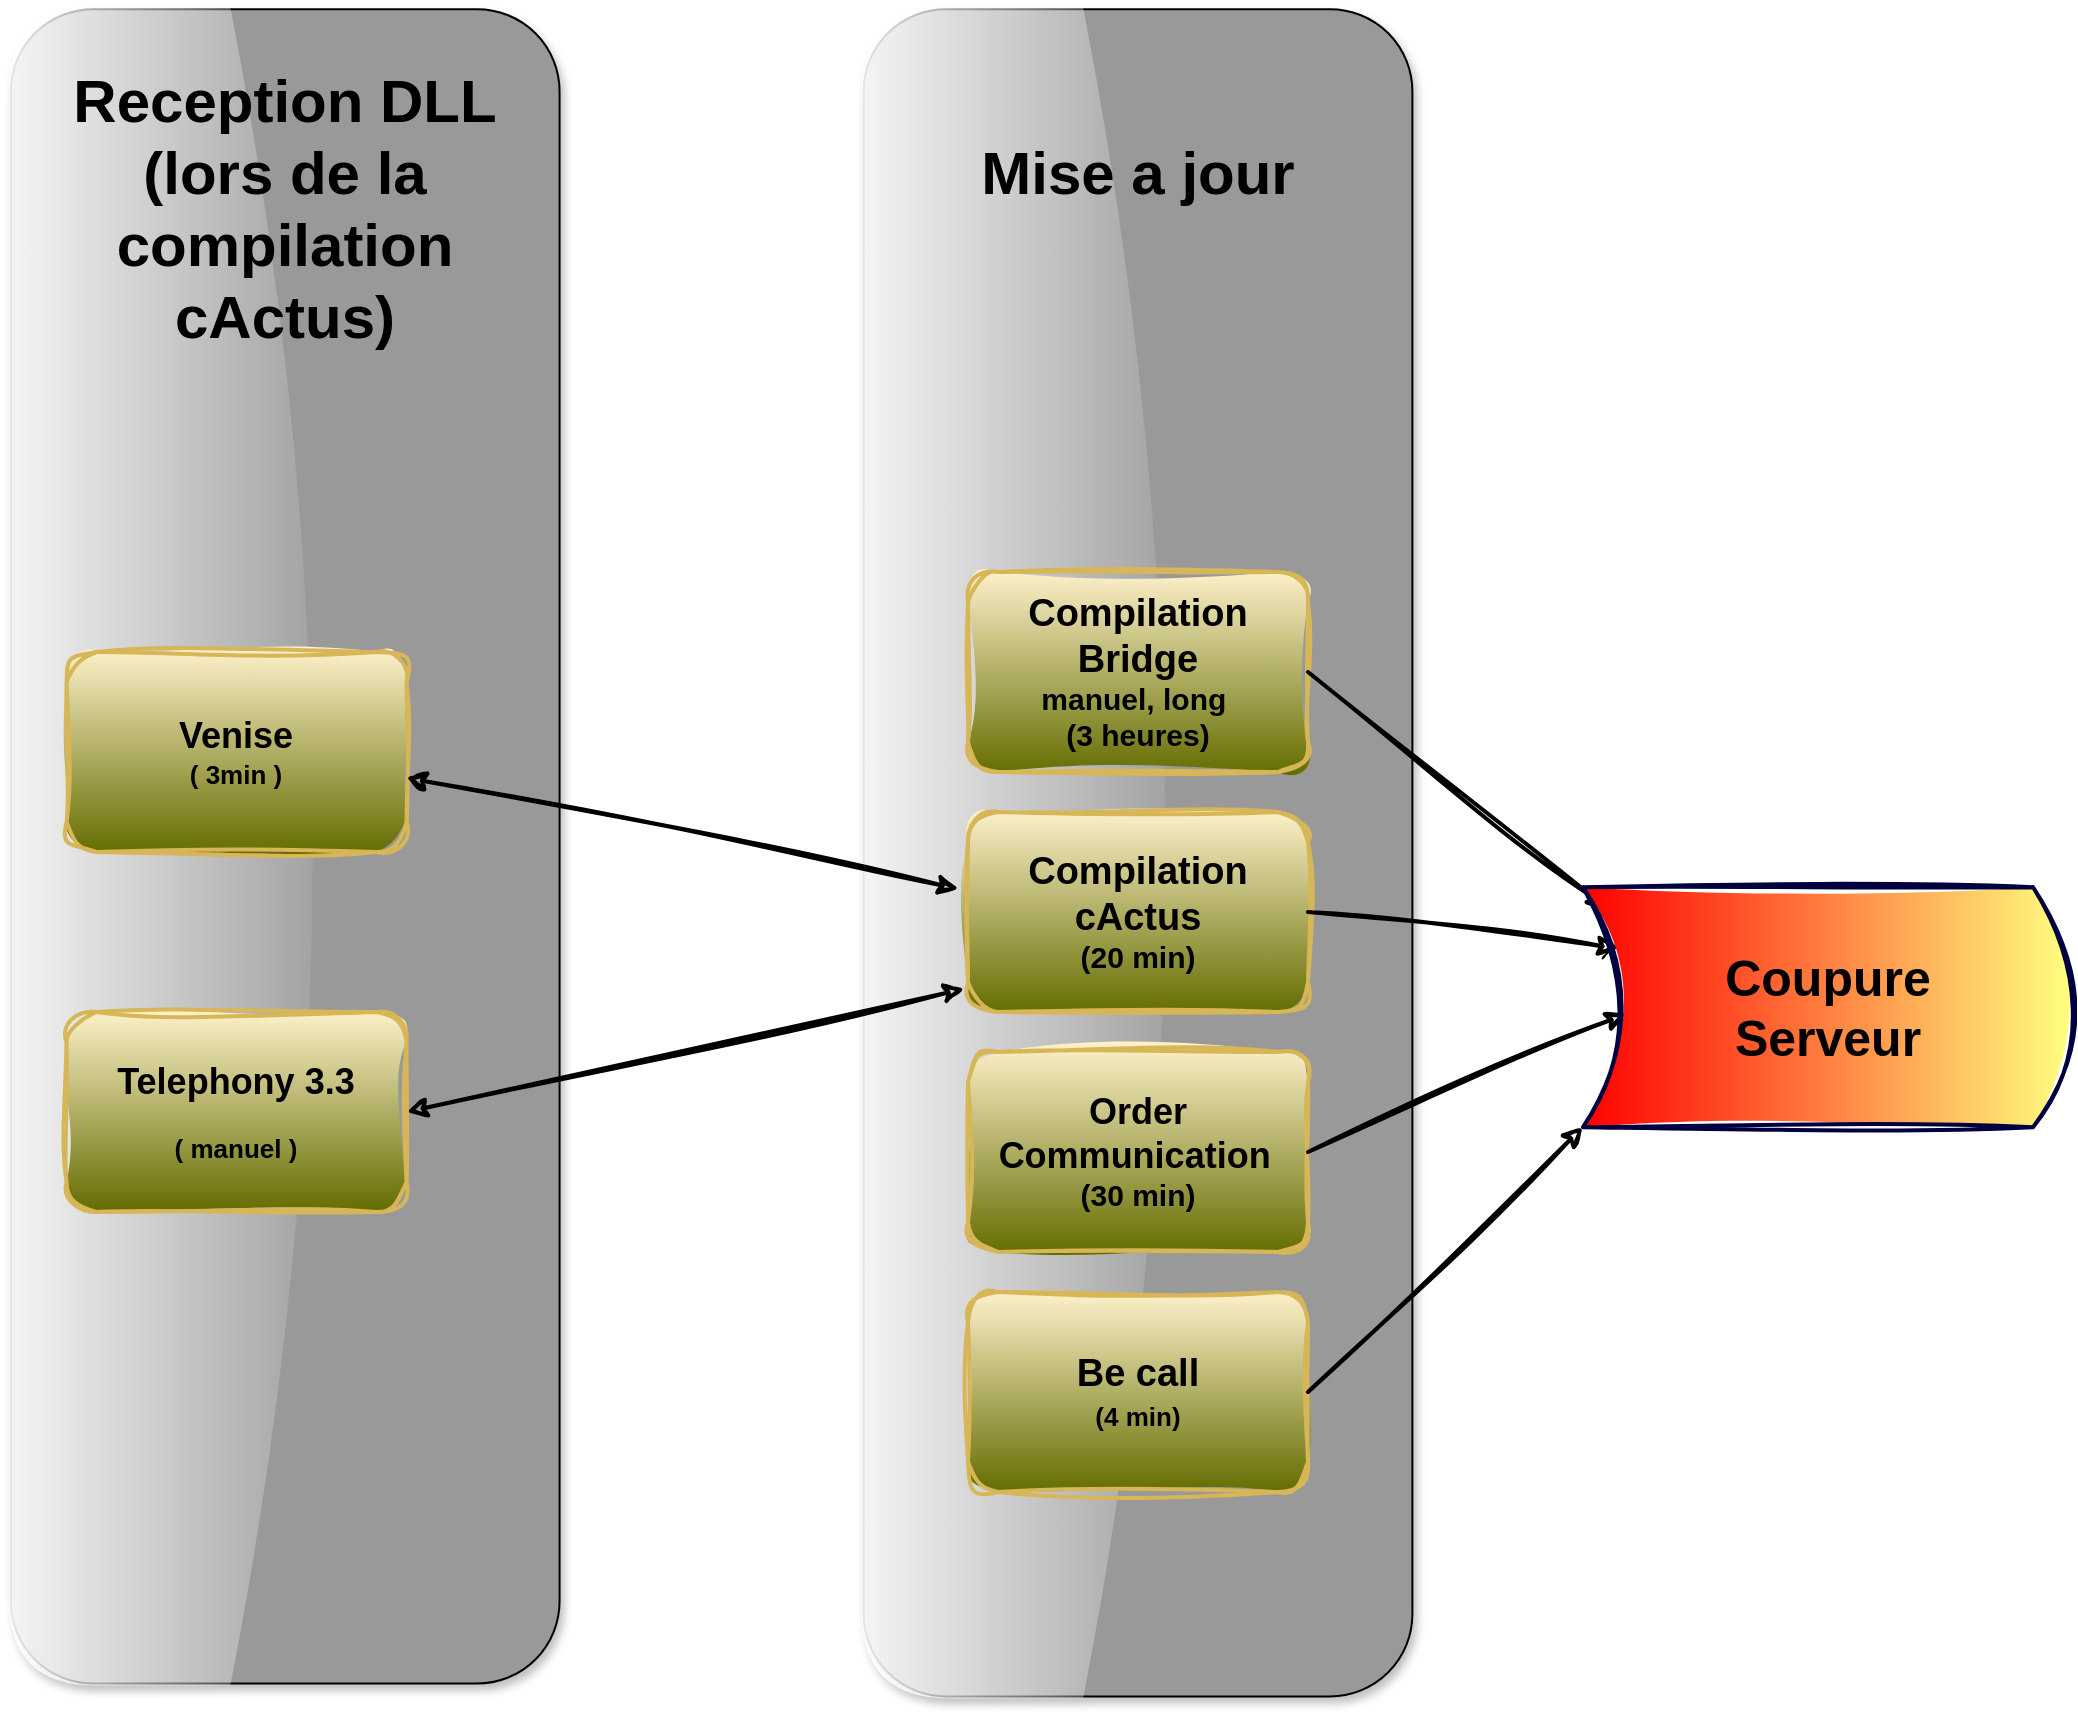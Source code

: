 <mxfile version="21.7.2" type="github">
  <diagram name="Page-1" id="7k1aj2y8sR3ZM2Jb246o">
    <mxGraphModel dx="2876" dy="973" grid="1" gridSize="10" guides="1" tooltips="1" connect="1" arrows="1" fold="1" page="1" pageScale="1" pageWidth="827" pageHeight="1169" background="#ffffff" math="0" shadow="0">
      <root>
        <mxCell id="0" />
        <mxCell id="1" parent="0" />
        <mxCell id="R8f2JgNvHEQ_gIDhfDC0-8" value="" style="rounded=1;whiteSpace=wrap;html=1;rotation=-90;fillColor=#999999;shadow=1;glass=1;" vertex="1" parent="1">
          <mxGeometry x="-940" y="400" width="837.18" height="274.38" as="geometry" />
        </mxCell>
        <mxCell id="R8f2JgNvHEQ_gIDhfDC0-7" value="" style="rounded=1;whiteSpace=wrap;html=1;rotation=-90;fillColor=#999999;shadow=1;glass=1;" vertex="1" parent="1">
          <mxGeometry x="-516.79" y="403.21" width="843.59" height="274.38" as="geometry" />
        </mxCell>
        <mxCell id="wenwSTG3TXSl4FGpa-59-1" value="&lt;div&gt;&lt;font style=&quot;font-size: 19px;&quot;&gt;&lt;b&gt;Compilation Bridge&lt;/b&gt;&lt;/font&gt;&lt;b&gt;&lt;font style=&quot;font-size: 15px;&quot;&gt;&lt;br&gt;&lt;/font&gt;&lt;/b&gt;&lt;/div&gt;&lt;div&gt;&lt;b&gt;&lt;font style=&quot;font-size: 15px;&quot;&gt;manuel, long&amp;nbsp;&lt;/font&gt;&lt;/b&gt;&lt;/div&gt;&lt;div&gt;&lt;b&gt;&lt;font style=&quot;font-size: 15px;&quot;&gt;(3 heures)&lt;/font&gt;&lt;/b&gt;&lt;/div&gt;" style="rounded=1;whiteSpace=wrap;html=1;fillColor=#fff2cc;strokeColor=#d6b656;gradientColor=#646c00;sketch=1;curveFitting=1;jiggle=2;shadow=0;strokeWidth=2;" parent="1" vertex="1">
          <mxGeometry x="-180" y="400" width="170" height="100" as="geometry" />
        </mxCell>
        <mxCell id="wenwSTG3TXSl4FGpa-59-3" value="&lt;div&gt;&lt;b&gt;&lt;font style=&quot;font-size: 19px;&quot;&gt;Compilation cActus&lt;/font&gt;&lt;/b&gt;&lt;/div&gt;&lt;div&gt;&lt;b&gt;&lt;font style=&quot;font-size: 15px;&quot;&gt;(20 min)&lt;/font&gt;&lt;/b&gt;&lt;/div&gt;" style="rounded=1;whiteSpace=wrap;html=1;fillColor=#fff2cc;strokeColor=#d6b656;gradientColor=#646c00;sketch=1;curveFitting=1;jiggle=2;shadow=0;strokeWidth=2;" parent="1" vertex="1">
          <mxGeometry x="-180" y="520" width="170" height="100" as="geometry" />
        </mxCell>
        <mxCell id="wenwSTG3TXSl4FGpa-59-4" value="" style="endArrow=classic;html=1;rounded=0;exitX=1;exitY=0.5;exitDx=0;exitDy=0;entryX=0.95;entryY=0.911;entryDx=0;entryDy=0;entryPerimeter=0;sketch=1;curveFitting=1;jiggle=2;shadow=0;strokeWidth=2;" parent="1" source="wenwSTG3TXSl4FGpa-59-1" target="wenwSTG3TXSl4FGpa-59-17" edge="1">
          <mxGeometry width="50" height="50" relative="1" as="geometry">
            <mxPoint x="200" y="670" as="sourcePoint" />
            <mxPoint x="137.98" y="574.98" as="targetPoint" />
          </mxGeometry>
        </mxCell>
        <mxCell id="wenwSTG3TXSl4FGpa-59-5" value="" style="endArrow=classic;html=1;rounded=0;exitX=1;exitY=0.5;exitDx=0;exitDy=0;entryX=0.927;entryY=0.746;entryDx=0;entryDy=0;sketch=1;curveFitting=1;jiggle=2;shadow=0;strokeWidth=2;entryPerimeter=0;" parent="1" source="wenwSTG3TXSl4FGpa-59-3" target="wenwSTG3TXSl4FGpa-59-17" edge="1">
          <mxGeometry width="50" height="50" relative="1" as="geometry">
            <mxPoint x="80" y="540" as="sourcePoint" />
            <mxPoint x="139.0" y="595.0" as="targetPoint" />
          </mxGeometry>
        </mxCell>
        <mxCell id="wenwSTG3TXSl4FGpa-59-7" value="&lt;div&gt;&lt;font size=&quot;1&quot;&gt;&lt;b style=&quot;font-size: 18px;&quot;&gt;Order Communication&lt;/b&gt;&lt;/font&gt;&amp;nbsp;&lt;/div&gt;&lt;div&gt;&lt;b&gt;&lt;font style=&quot;font-size: 15px;&quot;&gt;(30 min)&lt;/font&gt;&lt;/b&gt;&lt;/div&gt;" style="rounded=1;whiteSpace=wrap;html=1;fillColor=#fff2cc;strokeColor=#d6b656;gradientColor=#646c00;sketch=1;curveFitting=1;jiggle=2;shadow=0;strokeWidth=2;" parent="1" vertex="1">
          <mxGeometry x="-180" y="640" width="170" height="100" as="geometry" />
        </mxCell>
        <mxCell id="wenwSTG3TXSl4FGpa-59-8" value="" style="endArrow=classic;html=1;rounded=0;exitX=1;exitY=0.5;exitDx=0;exitDy=0;entryX=0.911;entryY=0.475;entryDx=0;entryDy=0;sketch=1;curveFitting=1;jiggle=2;shadow=0;strokeWidth=2;entryPerimeter=0;" parent="1" source="wenwSTG3TXSl4FGpa-59-7" target="wenwSTG3TXSl4FGpa-59-17" edge="1">
          <mxGeometry width="50" height="50" relative="1" as="geometry">
            <mxPoint y="650" as="sourcePoint" />
            <mxPoint x="139.0" y="630.0" as="targetPoint" />
          </mxGeometry>
        </mxCell>
        <mxCell id="wenwSTG3TXSl4FGpa-59-9" value="&lt;div&gt;&lt;font style=&quot;font-size: 19px;&quot;&gt;&lt;b&gt;Be call&lt;/b&gt;&lt;br&gt;&lt;/font&gt;&lt;/div&gt;&lt;div style=&quot;font-size: 15px;&quot;&gt;&lt;font style=&quot;font-size: 13px;&quot;&gt;&lt;b&gt;(4 min)&lt;br&gt;&lt;/b&gt;&lt;/font&gt;&lt;/div&gt;" style="rounded=1;whiteSpace=wrap;html=1;fillColor=#fff2cc;strokeColor=#d6b656;gradientColor=#646c00;sketch=1;curveFitting=1;jiggle=2;shadow=0;strokeWidth=2;" parent="1" vertex="1">
          <mxGeometry x="-180" y="760" width="170" height="100" as="geometry" />
        </mxCell>
        <mxCell id="wenwSTG3TXSl4FGpa-59-10" value="" style="endArrow=classic;html=1;rounded=0;exitX=1;exitY=0.5;exitDx=0;exitDy=0;entryX=1;entryY=0;entryDx=0;entryDy=0;sketch=1;curveFitting=1;jiggle=2;shadow=0;strokeWidth=2;" parent="1" source="wenwSTG3TXSl4FGpa-59-9" target="wenwSTG3TXSl4FGpa-59-17" edge="1">
          <mxGeometry width="50" height="50" relative="1" as="geometry">
            <mxPoint y="700" as="sourcePoint" />
            <mxPoint x="140.02" y="657.02" as="targetPoint" />
          </mxGeometry>
        </mxCell>
        <mxCell id="wenwSTG3TXSl4FGpa-59-11" value="&lt;div&gt;&lt;font style=&quot;font-size: 18px;&quot;&gt;&lt;b&gt;Telephony 3.3&lt;/b&gt;&lt;/font&gt;&lt;/div&gt;&lt;br&gt;&lt;font size=&quot;1&quot;&gt;&lt;b style=&quot;font-size: 13px;&quot;&gt;( manuel )&lt;/b&gt;&lt;/font&gt;" style="rounded=1;whiteSpace=wrap;html=1;fillColor=#fff2cc;strokeColor=#d6b656;gradientColor=#646c00;sketch=1;curveFitting=1;jiggle=2;shadow=0;strokeWidth=2;" parent="1" vertex="1">
          <mxGeometry x="-630.71" y="620" width="170" height="100" as="geometry" />
        </mxCell>
        <mxCell id="wenwSTG3TXSl4FGpa-59-13" value="" style="endArrow=classic;startArrow=classic;html=1;rounded=0;exitX=-0.01;exitY=0.884;exitDx=0;exitDy=0;entryX=1;entryY=0.5;entryDx=0;entryDy=0;sketch=1;curveFitting=1;jiggle=2;shadow=0;strokeWidth=2;exitPerimeter=0;" parent="1" source="wenwSTG3TXSl4FGpa-59-3" target="wenwSTG3TXSl4FGpa-59-11" edge="1">
          <mxGeometry width="50" height="50" relative="1" as="geometry">
            <mxPoint x="310" y="600" as="sourcePoint" />
            <mxPoint x="360" y="550" as="targetPoint" />
            <Array as="points" />
          </mxGeometry>
        </mxCell>
        <mxCell id="wenwSTG3TXSl4FGpa-59-14" value="&lt;div&gt;&lt;b style=&quot;font-size: 18px;&quot;&gt;Venise&lt;/b&gt;&lt;/div&gt;&lt;div&gt;&lt;font style=&quot;font-size: 13px;&quot;&gt;&lt;b&gt;( 3min )&lt;br&gt;&lt;/b&gt;&lt;/font&gt;&lt;/div&gt;" style="rounded=1;whiteSpace=wrap;html=1;fillColor=#fff2cc;strokeColor=#d6b656;gradientColor=#646c00;sketch=1;curveFitting=1;jiggle=2;shadow=0;strokeWidth=2;" parent="1" vertex="1">
          <mxGeometry x="-630.71" y="440" width="170" height="100" as="geometry" />
        </mxCell>
        <mxCell id="wenwSTG3TXSl4FGpa-59-17" value="" style="shape=dataStorage;whiteSpace=wrap;html=1;fixedSize=1;rotation=-180;gradientColor=#ff0000;fillColor=#ffff80;gradientDirection=east;sketch=1;curveFitting=1;jiggle=2;shadow=0;strokeWidth=2;strokeColor=#000040;" parent="1" vertex="1">
          <mxGeometry x="127.5" y="557.59" width="245" height="120" as="geometry" />
        </mxCell>
        <mxCell id="wenwSTG3TXSl4FGpa-59-18" value="&#xa;&lt;b&gt;&lt;font style=&quot;font-size: 25px;&quot;&gt;Coupure Serveur&lt;/font&gt;&lt;/b&gt;&#xa;&#xa;" style="text;html=1;strokeColor=none;fillColor=none;align=center;verticalAlign=middle;whiteSpace=wrap;rounded=0;" parent="1" vertex="1">
          <mxGeometry x="220" y="610" width="60" height="30" as="geometry" />
        </mxCell>
        <mxCell id="R8f2JgNvHEQ_gIDhfDC0-3" value="&lt;b style=&quot;font-size: 30px;&quot;&gt;Mise a jour &lt;br&gt;&lt;/b&gt;" style="text;html=1;strokeColor=none;fillColor=none;align=center;verticalAlign=middle;whiteSpace=wrap;rounded=0;" vertex="1" parent="1">
          <mxGeometry x="-210" y="170" width="230" height="60" as="geometry" />
        </mxCell>
        <mxCell id="R8f2JgNvHEQ_gIDhfDC0-9" value="&lt;font style=&quot;font-size: 30px;&quot;&gt;&lt;b&gt;Reception DLL (lors de la compilation cActus)&lt;/b&gt;&lt;font style=&quot;font-size: 30px;&quot;&gt;&lt;b&gt;&lt;br&gt;&lt;/b&gt;&lt;/font&gt;&lt;/font&gt;" style="text;html=1;strokeColor=none;fillColor=none;align=center;verticalAlign=middle;whiteSpace=wrap;rounded=0;" vertex="1" parent="1">
          <mxGeometry x="-630.71" y="150" width="218.59" height="135" as="geometry" />
        </mxCell>
        <mxCell id="R8f2JgNvHEQ_gIDhfDC0-10" value="" style="endArrow=classic;startArrow=classic;html=1;rounded=0;exitX=-0.027;exitY=0.384;exitDx=0;exitDy=0;entryX=0.998;entryY=0.627;entryDx=0;entryDy=0;sketch=1;curveFitting=1;jiggle=2;shadow=0;strokeWidth=2;entryPerimeter=0;exitPerimeter=0;" edge="1" parent="1" source="wenwSTG3TXSl4FGpa-59-3" target="wenwSTG3TXSl4FGpa-59-14">
          <mxGeometry width="50" height="50" relative="1" as="geometry">
            <mxPoint x="-170" y="580" as="sourcePoint" />
            <mxPoint x="-440" y="680" as="targetPoint" />
            <Array as="points" />
          </mxGeometry>
        </mxCell>
      </root>
    </mxGraphModel>
  </diagram>
</mxfile>

